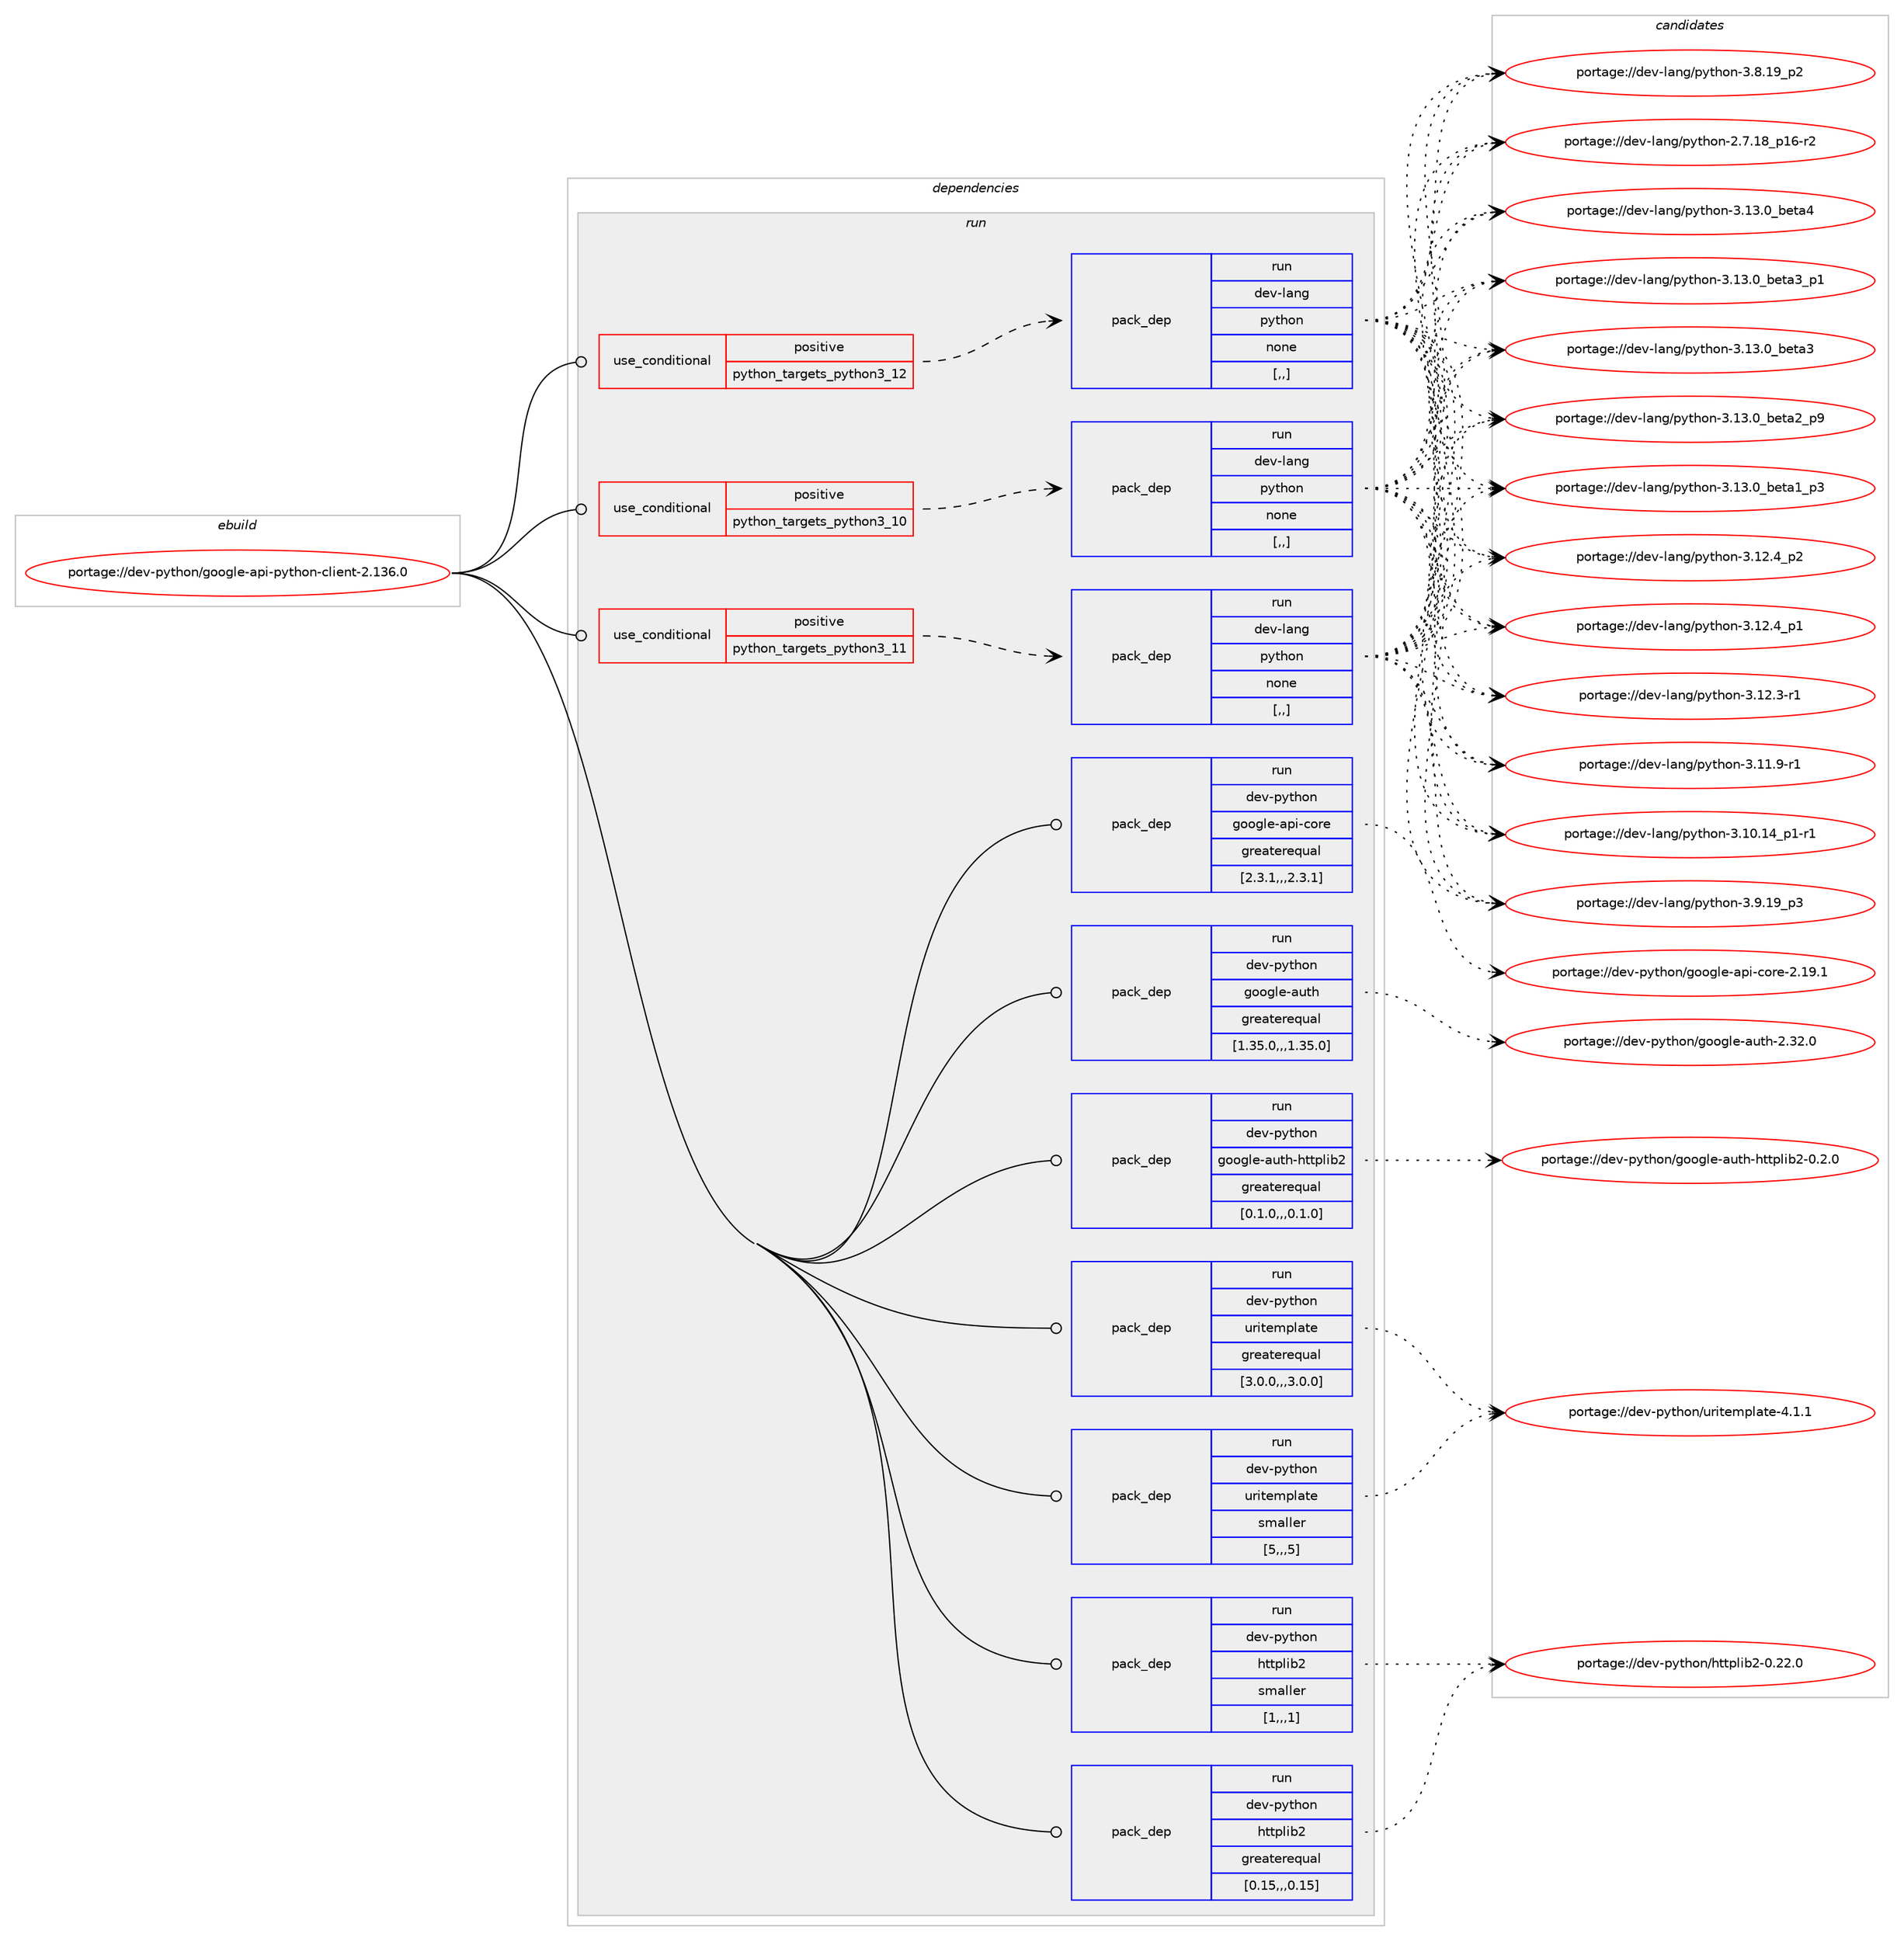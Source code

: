 digraph prolog {

# *************
# Graph options
# *************

newrank=true;
concentrate=true;
compound=true;
graph [rankdir=LR,fontname=Helvetica,fontsize=10,ranksep=1.5];#, ranksep=2.5, nodesep=0.2];
edge  [arrowhead=vee];
node  [fontname=Helvetica,fontsize=10];

# **********
# The ebuild
# **********

subgraph cluster_leftcol {
color=gray;
label=<<i>ebuild</i>>;
id [label="portage://dev-python/google-api-python-client-2.136.0", color=red, width=4, href="../dev-python/google-api-python-client-2.136.0.svg"];
}

# ****************
# The dependencies
# ****************

subgraph cluster_midcol {
color=gray;
label=<<i>dependencies</i>>;
subgraph cluster_compile {
fillcolor="#eeeeee";
style=filled;
label=<<i>compile</i>>;
}
subgraph cluster_compileandrun {
fillcolor="#eeeeee";
style=filled;
label=<<i>compile and run</i>>;
}
subgraph cluster_run {
fillcolor="#eeeeee";
style=filled;
label=<<i>run</i>>;
subgraph cond33168 {
dependency147327 [label=<<TABLE BORDER="0" CELLBORDER="1" CELLSPACING="0" CELLPADDING="4"><TR><TD ROWSPAN="3" CELLPADDING="10">use_conditional</TD></TR><TR><TD>positive</TD></TR><TR><TD>python_targets_python3_10</TD></TR></TABLE>>, shape=none, color=red];
subgraph pack112910 {
dependency147328 [label=<<TABLE BORDER="0" CELLBORDER="1" CELLSPACING="0" CELLPADDING="4" WIDTH="220"><TR><TD ROWSPAN="6" CELLPADDING="30">pack_dep</TD></TR><TR><TD WIDTH="110">run</TD></TR><TR><TD>dev-lang</TD></TR><TR><TD>python</TD></TR><TR><TD>none</TD></TR><TR><TD>[,,]</TD></TR></TABLE>>, shape=none, color=blue];
}
dependency147327:e -> dependency147328:w [weight=20,style="dashed",arrowhead="vee"];
}
id:e -> dependency147327:w [weight=20,style="solid",arrowhead="odot"];
subgraph cond33169 {
dependency147329 [label=<<TABLE BORDER="0" CELLBORDER="1" CELLSPACING="0" CELLPADDING="4"><TR><TD ROWSPAN="3" CELLPADDING="10">use_conditional</TD></TR><TR><TD>positive</TD></TR><TR><TD>python_targets_python3_11</TD></TR></TABLE>>, shape=none, color=red];
subgraph pack112911 {
dependency147330 [label=<<TABLE BORDER="0" CELLBORDER="1" CELLSPACING="0" CELLPADDING="4" WIDTH="220"><TR><TD ROWSPAN="6" CELLPADDING="30">pack_dep</TD></TR><TR><TD WIDTH="110">run</TD></TR><TR><TD>dev-lang</TD></TR><TR><TD>python</TD></TR><TR><TD>none</TD></TR><TR><TD>[,,]</TD></TR></TABLE>>, shape=none, color=blue];
}
dependency147329:e -> dependency147330:w [weight=20,style="dashed",arrowhead="vee"];
}
id:e -> dependency147329:w [weight=20,style="solid",arrowhead="odot"];
subgraph cond33170 {
dependency147331 [label=<<TABLE BORDER="0" CELLBORDER="1" CELLSPACING="0" CELLPADDING="4"><TR><TD ROWSPAN="3" CELLPADDING="10">use_conditional</TD></TR><TR><TD>positive</TD></TR><TR><TD>python_targets_python3_12</TD></TR></TABLE>>, shape=none, color=red];
subgraph pack112912 {
dependency147332 [label=<<TABLE BORDER="0" CELLBORDER="1" CELLSPACING="0" CELLPADDING="4" WIDTH="220"><TR><TD ROWSPAN="6" CELLPADDING="30">pack_dep</TD></TR><TR><TD WIDTH="110">run</TD></TR><TR><TD>dev-lang</TD></TR><TR><TD>python</TD></TR><TR><TD>none</TD></TR><TR><TD>[,,]</TD></TR></TABLE>>, shape=none, color=blue];
}
dependency147331:e -> dependency147332:w [weight=20,style="dashed",arrowhead="vee"];
}
id:e -> dependency147331:w [weight=20,style="solid",arrowhead="odot"];
subgraph pack112913 {
dependency147333 [label=<<TABLE BORDER="0" CELLBORDER="1" CELLSPACING="0" CELLPADDING="4" WIDTH="220"><TR><TD ROWSPAN="6" CELLPADDING="30">pack_dep</TD></TR><TR><TD WIDTH="110">run</TD></TR><TR><TD>dev-python</TD></TR><TR><TD>google-api-core</TD></TR><TR><TD>greaterequal</TD></TR><TR><TD>[2.3.1,,,2.3.1]</TD></TR></TABLE>>, shape=none, color=blue];
}
id:e -> dependency147333:w [weight=20,style="solid",arrowhead="odot"];
subgraph pack112914 {
dependency147334 [label=<<TABLE BORDER="0" CELLBORDER="1" CELLSPACING="0" CELLPADDING="4" WIDTH="220"><TR><TD ROWSPAN="6" CELLPADDING="30">pack_dep</TD></TR><TR><TD WIDTH="110">run</TD></TR><TR><TD>dev-python</TD></TR><TR><TD>google-auth</TD></TR><TR><TD>greaterequal</TD></TR><TR><TD>[1.35.0,,,1.35.0]</TD></TR></TABLE>>, shape=none, color=blue];
}
id:e -> dependency147334:w [weight=20,style="solid",arrowhead="odot"];
subgraph pack112915 {
dependency147335 [label=<<TABLE BORDER="0" CELLBORDER="1" CELLSPACING="0" CELLPADDING="4" WIDTH="220"><TR><TD ROWSPAN="6" CELLPADDING="30">pack_dep</TD></TR><TR><TD WIDTH="110">run</TD></TR><TR><TD>dev-python</TD></TR><TR><TD>google-auth-httplib2</TD></TR><TR><TD>greaterequal</TD></TR><TR><TD>[0.1.0,,,0.1.0]</TD></TR></TABLE>>, shape=none, color=blue];
}
id:e -> dependency147335:w [weight=20,style="solid",arrowhead="odot"];
subgraph pack112916 {
dependency147336 [label=<<TABLE BORDER="0" CELLBORDER="1" CELLSPACING="0" CELLPADDING="4" WIDTH="220"><TR><TD ROWSPAN="6" CELLPADDING="30">pack_dep</TD></TR><TR><TD WIDTH="110">run</TD></TR><TR><TD>dev-python</TD></TR><TR><TD>httplib2</TD></TR><TR><TD>greaterequal</TD></TR><TR><TD>[0.15,,,0.15]</TD></TR></TABLE>>, shape=none, color=blue];
}
id:e -> dependency147336:w [weight=20,style="solid",arrowhead="odot"];
subgraph pack112917 {
dependency147337 [label=<<TABLE BORDER="0" CELLBORDER="1" CELLSPACING="0" CELLPADDING="4" WIDTH="220"><TR><TD ROWSPAN="6" CELLPADDING="30">pack_dep</TD></TR><TR><TD WIDTH="110">run</TD></TR><TR><TD>dev-python</TD></TR><TR><TD>httplib2</TD></TR><TR><TD>smaller</TD></TR><TR><TD>[1,,,1]</TD></TR></TABLE>>, shape=none, color=blue];
}
id:e -> dependency147337:w [weight=20,style="solid",arrowhead="odot"];
subgraph pack112918 {
dependency147338 [label=<<TABLE BORDER="0" CELLBORDER="1" CELLSPACING="0" CELLPADDING="4" WIDTH="220"><TR><TD ROWSPAN="6" CELLPADDING="30">pack_dep</TD></TR><TR><TD WIDTH="110">run</TD></TR><TR><TD>dev-python</TD></TR><TR><TD>uritemplate</TD></TR><TR><TD>greaterequal</TD></TR><TR><TD>[3.0.0,,,3.0.0]</TD></TR></TABLE>>, shape=none, color=blue];
}
id:e -> dependency147338:w [weight=20,style="solid",arrowhead="odot"];
subgraph pack112919 {
dependency147339 [label=<<TABLE BORDER="0" CELLBORDER="1" CELLSPACING="0" CELLPADDING="4" WIDTH="220"><TR><TD ROWSPAN="6" CELLPADDING="30">pack_dep</TD></TR><TR><TD WIDTH="110">run</TD></TR><TR><TD>dev-python</TD></TR><TR><TD>uritemplate</TD></TR><TR><TD>smaller</TD></TR><TR><TD>[5,,,5]</TD></TR></TABLE>>, shape=none, color=blue];
}
id:e -> dependency147339:w [weight=20,style="solid",arrowhead="odot"];
}
}

# **************
# The candidates
# **************

subgraph cluster_choices {
rank=same;
color=gray;
label=<<i>candidates</i>>;

subgraph choice112910 {
color=black;
nodesep=1;
choice1001011184510897110103471121211161041111104551464951464895981011169752 [label="portage://dev-lang/python-3.13.0_beta4", color=red, width=4,href="../dev-lang/python-3.13.0_beta4.svg"];
choice10010111845108971101034711212111610411111045514649514648959810111697519511249 [label="portage://dev-lang/python-3.13.0_beta3_p1", color=red, width=4,href="../dev-lang/python-3.13.0_beta3_p1.svg"];
choice1001011184510897110103471121211161041111104551464951464895981011169751 [label="portage://dev-lang/python-3.13.0_beta3", color=red, width=4,href="../dev-lang/python-3.13.0_beta3.svg"];
choice10010111845108971101034711212111610411111045514649514648959810111697509511257 [label="portage://dev-lang/python-3.13.0_beta2_p9", color=red, width=4,href="../dev-lang/python-3.13.0_beta2_p9.svg"];
choice10010111845108971101034711212111610411111045514649514648959810111697499511251 [label="portage://dev-lang/python-3.13.0_beta1_p3", color=red, width=4,href="../dev-lang/python-3.13.0_beta1_p3.svg"];
choice100101118451089711010347112121116104111110455146495046529511250 [label="portage://dev-lang/python-3.12.4_p2", color=red, width=4,href="../dev-lang/python-3.12.4_p2.svg"];
choice100101118451089711010347112121116104111110455146495046529511249 [label="portage://dev-lang/python-3.12.4_p1", color=red, width=4,href="../dev-lang/python-3.12.4_p1.svg"];
choice100101118451089711010347112121116104111110455146495046514511449 [label="portage://dev-lang/python-3.12.3-r1", color=red, width=4,href="../dev-lang/python-3.12.3-r1.svg"];
choice100101118451089711010347112121116104111110455146494946574511449 [label="portage://dev-lang/python-3.11.9-r1", color=red, width=4,href="../dev-lang/python-3.11.9-r1.svg"];
choice100101118451089711010347112121116104111110455146494846495295112494511449 [label="portage://dev-lang/python-3.10.14_p1-r1", color=red, width=4,href="../dev-lang/python-3.10.14_p1-r1.svg"];
choice100101118451089711010347112121116104111110455146574649579511251 [label="portage://dev-lang/python-3.9.19_p3", color=red, width=4,href="../dev-lang/python-3.9.19_p3.svg"];
choice100101118451089711010347112121116104111110455146564649579511250 [label="portage://dev-lang/python-3.8.19_p2", color=red, width=4,href="../dev-lang/python-3.8.19_p2.svg"];
choice100101118451089711010347112121116104111110455046554649569511249544511450 [label="portage://dev-lang/python-2.7.18_p16-r2", color=red, width=4,href="../dev-lang/python-2.7.18_p16-r2.svg"];
dependency147328:e -> choice1001011184510897110103471121211161041111104551464951464895981011169752:w [style=dotted,weight="100"];
dependency147328:e -> choice10010111845108971101034711212111610411111045514649514648959810111697519511249:w [style=dotted,weight="100"];
dependency147328:e -> choice1001011184510897110103471121211161041111104551464951464895981011169751:w [style=dotted,weight="100"];
dependency147328:e -> choice10010111845108971101034711212111610411111045514649514648959810111697509511257:w [style=dotted,weight="100"];
dependency147328:e -> choice10010111845108971101034711212111610411111045514649514648959810111697499511251:w [style=dotted,weight="100"];
dependency147328:e -> choice100101118451089711010347112121116104111110455146495046529511250:w [style=dotted,weight="100"];
dependency147328:e -> choice100101118451089711010347112121116104111110455146495046529511249:w [style=dotted,weight="100"];
dependency147328:e -> choice100101118451089711010347112121116104111110455146495046514511449:w [style=dotted,weight="100"];
dependency147328:e -> choice100101118451089711010347112121116104111110455146494946574511449:w [style=dotted,weight="100"];
dependency147328:e -> choice100101118451089711010347112121116104111110455146494846495295112494511449:w [style=dotted,weight="100"];
dependency147328:e -> choice100101118451089711010347112121116104111110455146574649579511251:w [style=dotted,weight="100"];
dependency147328:e -> choice100101118451089711010347112121116104111110455146564649579511250:w [style=dotted,weight="100"];
dependency147328:e -> choice100101118451089711010347112121116104111110455046554649569511249544511450:w [style=dotted,weight="100"];
}
subgraph choice112911 {
color=black;
nodesep=1;
choice1001011184510897110103471121211161041111104551464951464895981011169752 [label="portage://dev-lang/python-3.13.0_beta4", color=red, width=4,href="../dev-lang/python-3.13.0_beta4.svg"];
choice10010111845108971101034711212111610411111045514649514648959810111697519511249 [label="portage://dev-lang/python-3.13.0_beta3_p1", color=red, width=4,href="../dev-lang/python-3.13.0_beta3_p1.svg"];
choice1001011184510897110103471121211161041111104551464951464895981011169751 [label="portage://dev-lang/python-3.13.0_beta3", color=red, width=4,href="../dev-lang/python-3.13.0_beta3.svg"];
choice10010111845108971101034711212111610411111045514649514648959810111697509511257 [label="portage://dev-lang/python-3.13.0_beta2_p9", color=red, width=4,href="../dev-lang/python-3.13.0_beta2_p9.svg"];
choice10010111845108971101034711212111610411111045514649514648959810111697499511251 [label="portage://dev-lang/python-3.13.0_beta1_p3", color=red, width=4,href="../dev-lang/python-3.13.0_beta1_p3.svg"];
choice100101118451089711010347112121116104111110455146495046529511250 [label="portage://dev-lang/python-3.12.4_p2", color=red, width=4,href="../dev-lang/python-3.12.4_p2.svg"];
choice100101118451089711010347112121116104111110455146495046529511249 [label="portage://dev-lang/python-3.12.4_p1", color=red, width=4,href="../dev-lang/python-3.12.4_p1.svg"];
choice100101118451089711010347112121116104111110455146495046514511449 [label="portage://dev-lang/python-3.12.3-r1", color=red, width=4,href="../dev-lang/python-3.12.3-r1.svg"];
choice100101118451089711010347112121116104111110455146494946574511449 [label="portage://dev-lang/python-3.11.9-r1", color=red, width=4,href="../dev-lang/python-3.11.9-r1.svg"];
choice100101118451089711010347112121116104111110455146494846495295112494511449 [label="portage://dev-lang/python-3.10.14_p1-r1", color=red, width=4,href="../dev-lang/python-3.10.14_p1-r1.svg"];
choice100101118451089711010347112121116104111110455146574649579511251 [label="portage://dev-lang/python-3.9.19_p3", color=red, width=4,href="../dev-lang/python-3.9.19_p3.svg"];
choice100101118451089711010347112121116104111110455146564649579511250 [label="portage://dev-lang/python-3.8.19_p2", color=red, width=4,href="../dev-lang/python-3.8.19_p2.svg"];
choice100101118451089711010347112121116104111110455046554649569511249544511450 [label="portage://dev-lang/python-2.7.18_p16-r2", color=red, width=4,href="../dev-lang/python-2.7.18_p16-r2.svg"];
dependency147330:e -> choice1001011184510897110103471121211161041111104551464951464895981011169752:w [style=dotted,weight="100"];
dependency147330:e -> choice10010111845108971101034711212111610411111045514649514648959810111697519511249:w [style=dotted,weight="100"];
dependency147330:e -> choice1001011184510897110103471121211161041111104551464951464895981011169751:w [style=dotted,weight="100"];
dependency147330:e -> choice10010111845108971101034711212111610411111045514649514648959810111697509511257:w [style=dotted,weight="100"];
dependency147330:e -> choice10010111845108971101034711212111610411111045514649514648959810111697499511251:w [style=dotted,weight="100"];
dependency147330:e -> choice100101118451089711010347112121116104111110455146495046529511250:w [style=dotted,weight="100"];
dependency147330:e -> choice100101118451089711010347112121116104111110455146495046529511249:w [style=dotted,weight="100"];
dependency147330:e -> choice100101118451089711010347112121116104111110455146495046514511449:w [style=dotted,weight="100"];
dependency147330:e -> choice100101118451089711010347112121116104111110455146494946574511449:w [style=dotted,weight="100"];
dependency147330:e -> choice100101118451089711010347112121116104111110455146494846495295112494511449:w [style=dotted,weight="100"];
dependency147330:e -> choice100101118451089711010347112121116104111110455146574649579511251:w [style=dotted,weight="100"];
dependency147330:e -> choice100101118451089711010347112121116104111110455146564649579511250:w [style=dotted,weight="100"];
dependency147330:e -> choice100101118451089711010347112121116104111110455046554649569511249544511450:w [style=dotted,weight="100"];
}
subgraph choice112912 {
color=black;
nodesep=1;
choice1001011184510897110103471121211161041111104551464951464895981011169752 [label="portage://dev-lang/python-3.13.0_beta4", color=red, width=4,href="../dev-lang/python-3.13.0_beta4.svg"];
choice10010111845108971101034711212111610411111045514649514648959810111697519511249 [label="portage://dev-lang/python-3.13.0_beta3_p1", color=red, width=4,href="../dev-lang/python-3.13.0_beta3_p1.svg"];
choice1001011184510897110103471121211161041111104551464951464895981011169751 [label="portage://dev-lang/python-3.13.0_beta3", color=red, width=4,href="../dev-lang/python-3.13.0_beta3.svg"];
choice10010111845108971101034711212111610411111045514649514648959810111697509511257 [label="portage://dev-lang/python-3.13.0_beta2_p9", color=red, width=4,href="../dev-lang/python-3.13.0_beta2_p9.svg"];
choice10010111845108971101034711212111610411111045514649514648959810111697499511251 [label="portage://dev-lang/python-3.13.0_beta1_p3", color=red, width=4,href="../dev-lang/python-3.13.0_beta1_p3.svg"];
choice100101118451089711010347112121116104111110455146495046529511250 [label="portage://dev-lang/python-3.12.4_p2", color=red, width=4,href="../dev-lang/python-3.12.4_p2.svg"];
choice100101118451089711010347112121116104111110455146495046529511249 [label="portage://dev-lang/python-3.12.4_p1", color=red, width=4,href="../dev-lang/python-3.12.4_p1.svg"];
choice100101118451089711010347112121116104111110455146495046514511449 [label="portage://dev-lang/python-3.12.3-r1", color=red, width=4,href="../dev-lang/python-3.12.3-r1.svg"];
choice100101118451089711010347112121116104111110455146494946574511449 [label="portage://dev-lang/python-3.11.9-r1", color=red, width=4,href="../dev-lang/python-3.11.9-r1.svg"];
choice100101118451089711010347112121116104111110455146494846495295112494511449 [label="portage://dev-lang/python-3.10.14_p1-r1", color=red, width=4,href="../dev-lang/python-3.10.14_p1-r1.svg"];
choice100101118451089711010347112121116104111110455146574649579511251 [label="portage://dev-lang/python-3.9.19_p3", color=red, width=4,href="../dev-lang/python-3.9.19_p3.svg"];
choice100101118451089711010347112121116104111110455146564649579511250 [label="portage://dev-lang/python-3.8.19_p2", color=red, width=4,href="../dev-lang/python-3.8.19_p2.svg"];
choice100101118451089711010347112121116104111110455046554649569511249544511450 [label="portage://dev-lang/python-2.7.18_p16-r2", color=red, width=4,href="../dev-lang/python-2.7.18_p16-r2.svg"];
dependency147332:e -> choice1001011184510897110103471121211161041111104551464951464895981011169752:w [style=dotted,weight="100"];
dependency147332:e -> choice10010111845108971101034711212111610411111045514649514648959810111697519511249:w [style=dotted,weight="100"];
dependency147332:e -> choice1001011184510897110103471121211161041111104551464951464895981011169751:w [style=dotted,weight="100"];
dependency147332:e -> choice10010111845108971101034711212111610411111045514649514648959810111697509511257:w [style=dotted,weight="100"];
dependency147332:e -> choice10010111845108971101034711212111610411111045514649514648959810111697499511251:w [style=dotted,weight="100"];
dependency147332:e -> choice100101118451089711010347112121116104111110455146495046529511250:w [style=dotted,weight="100"];
dependency147332:e -> choice100101118451089711010347112121116104111110455146495046529511249:w [style=dotted,weight="100"];
dependency147332:e -> choice100101118451089711010347112121116104111110455146495046514511449:w [style=dotted,weight="100"];
dependency147332:e -> choice100101118451089711010347112121116104111110455146494946574511449:w [style=dotted,weight="100"];
dependency147332:e -> choice100101118451089711010347112121116104111110455146494846495295112494511449:w [style=dotted,weight="100"];
dependency147332:e -> choice100101118451089711010347112121116104111110455146574649579511251:w [style=dotted,weight="100"];
dependency147332:e -> choice100101118451089711010347112121116104111110455146564649579511250:w [style=dotted,weight="100"];
dependency147332:e -> choice100101118451089711010347112121116104111110455046554649569511249544511450:w [style=dotted,weight="100"];
}
subgraph choice112913 {
color=black;
nodesep=1;
choice10010111845112121116104111110471031111111031081014597112105459911111410145504649574649 [label="portage://dev-python/google-api-core-2.19.1", color=red, width=4,href="../dev-python/google-api-core-2.19.1.svg"];
dependency147333:e -> choice10010111845112121116104111110471031111111031081014597112105459911111410145504649574649:w [style=dotted,weight="100"];
}
subgraph choice112914 {
color=black;
nodesep=1;
choice1001011184511212111610411111047103111111103108101459711711610445504651504648 [label="portage://dev-python/google-auth-2.32.0", color=red, width=4,href="../dev-python/google-auth-2.32.0.svg"];
dependency147334:e -> choice1001011184511212111610411111047103111111103108101459711711610445504651504648:w [style=dotted,weight="100"];
}
subgraph choice112915 {
color=black;
nodesep=1;
choice10010111845112121116104111110471031111111031081014597117116104451041161161121081059850454846504648 [label="portage://dev-python/google-auth-httplib2-0.2.0", color=red, width=4,href="../dev-python/google-auth-httplib2-0.2.0.svg"];
dependency147335:e -> choice10010111845112121116104111110471031111111031081014597117116104451041161161121081059850454846504648:w [style=dotted,weight="100"];
}
subgraph choice112916 {
color=black;
nodesep=1;
choice1001011184511212111610411111047104116116112108105985045484650504648 [label="portage://dev-python/httplib2-0.22.0", color=red, width=4,href="../dev-python/httplib2-0.22.0.svg"];
dependency147336:e -> choice1001011184511212111610411111047104116116112108105985045484650504648:w [style=dotted,weight="100"];
}
subgraph choice112917 {
color=black;
nodesep=1;
choice1001011184511212111610411111047104116116112108105985045484650504648 [label="portage://dev-python/httplib2-0.22.0", color=red, width=4,href="../dev-python/httplib2-0.22.0.svg"];
dependency147337:e -> choice1001011184511212111610411111047104116116112108105985045484650504648:w [style=dotted,weight="100"];
}
subgraph choice112918 {
color=black;
nodesep=1;
choice100101118451121211161041111104711711410511610110911210897116101455246494649 [label="portage://dev-python/uritemplate-4.1.1", color=red, width=4,href="../dev-python/uritemplate-4.1.1.svg"];
dependency147338:e -> choice100101118451121211161041111104711711410511610110911210897116101455246494649:w [style=dotted,weight="100"];
}
subgraph choice112919 {
color=black;
nodesep=1;
choice100101118451121211161041111104711711410511610110911210897116101455246494649 [label="portage://dev-python/uritemplate-4.1.1", color=red, width=4,href="../dev-python/uritemplate-4.1.1.svg"];
dependency147339:e -> choice100101118451121211161041111104711711410511610110911210897116101455246494649:w [style=dotted,weight="100"];
}
}

}
